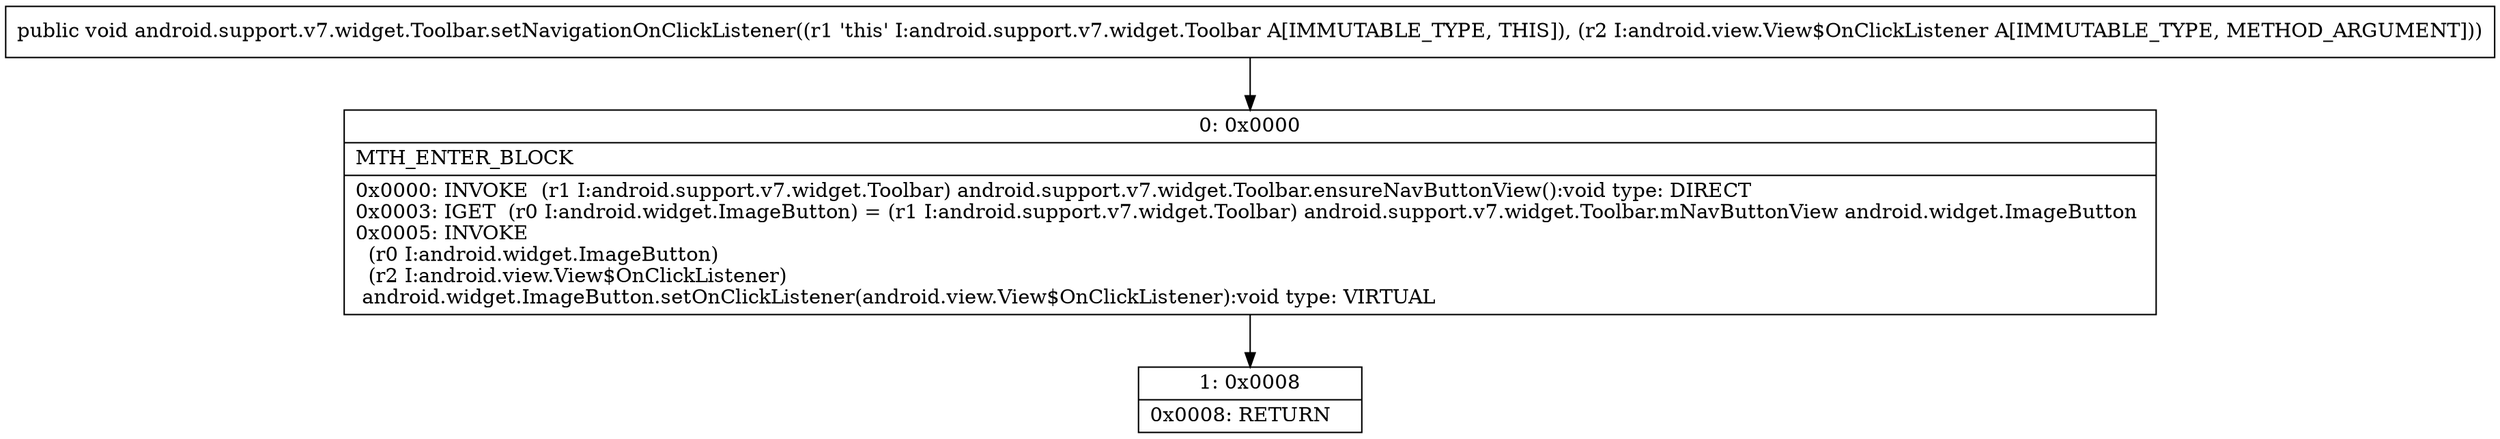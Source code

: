 digraph "CFG forandroid.support.v7.widget.Toolbar.setNavigationOnClickListener(Landroid\/view\/View$OnClickListener;)V" {
Node_0 [shape=record,label="{0\:\ 0x0000|MTH_ENTER_BLOCK\l|0x0000: INVOKE  (r1 I:android.support.v7.widget.Toolbar) android.support.v7.widget.Toolbar.ensureNavButtonView():void type: DIRECT \l0x0003: IGET  (r0 I:android.widget.ImageButton) = (r1 I:android.support.v7.widget.Toolbar) android.support.v7.widget.Toolbar.mNavButtonView android.widget.ImageButton \l0x0005: INVOKE  \l  (r0 I:android.widget.ImageButton)\l  (r2 I:android.view.View$OnClickListener)\l android.widget.ImageButton.setOnClickListener(android.view.View$OnClickListener):void type: VIRTUAL \l}"];
Node_1 [shape=record,label="{1\:\ 0x0008|0x0008: RETURN   \l}"];
MethodNode[shape=record,label="{public void android.support.v7.widget.Toolbar.setNavigationOnClickListener((r1 'this' I:android.support.v7.widget.Toolbar A[IMMUTABLE_TYPE, THIS]), (r2 I:android.view.View$OnClickListener A[IMMUTABLE_TYPE, METHOD_ARGUMENT])) }"];
MethodNode -> Node_0;
Node_0 -> Node_1;
}

